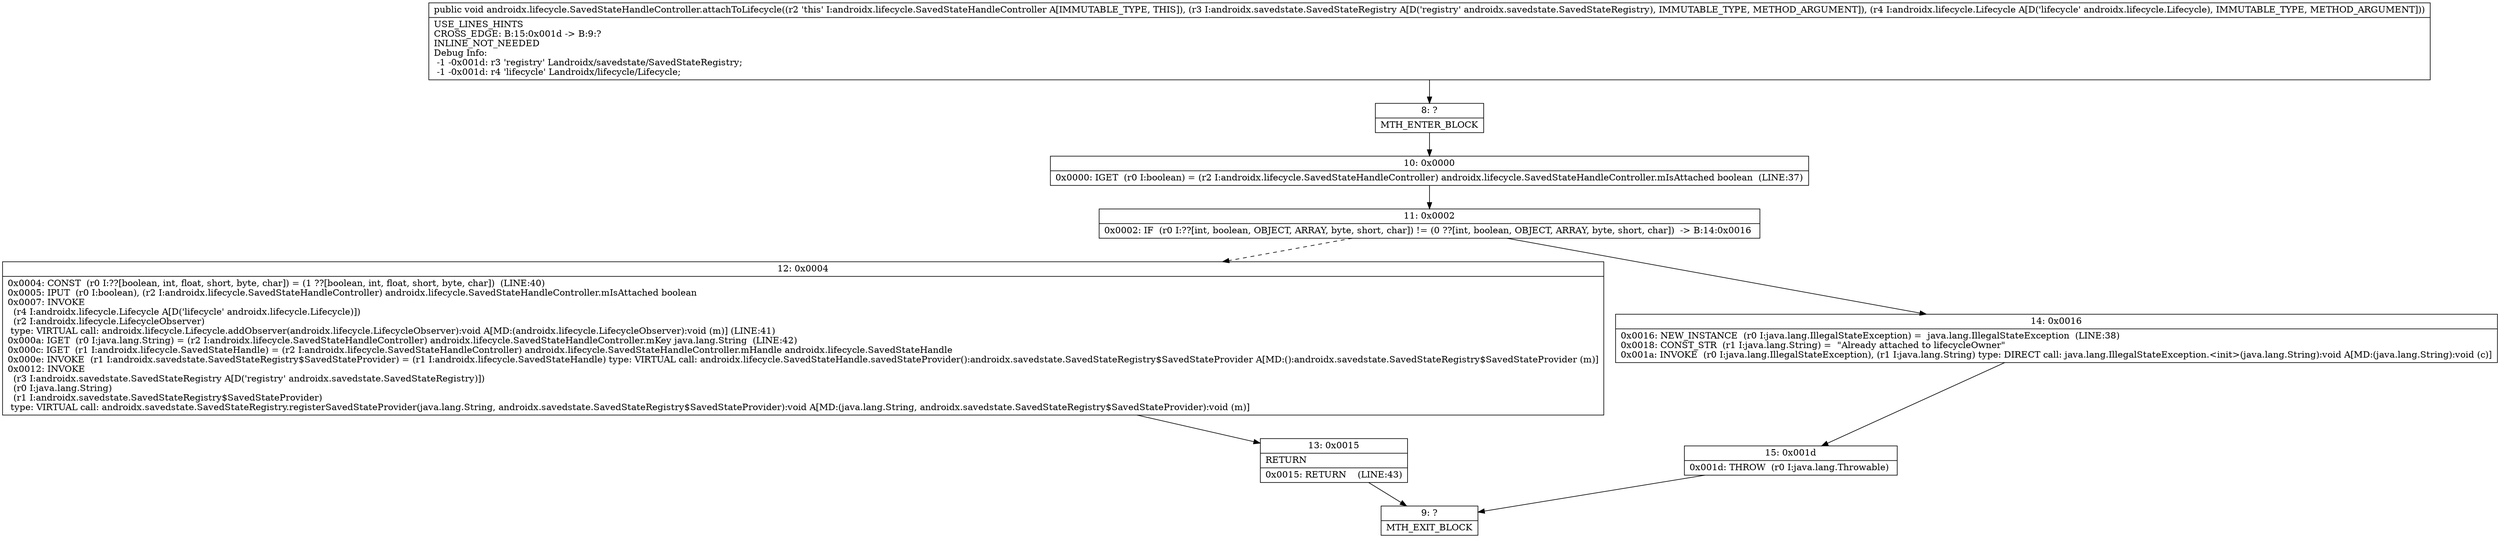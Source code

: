 digraph "CFG forandroidx.lifecycle.SavedStateHandleController.attachToLifecycle(Landroidx\/savedstate\/SavedStateRegistry;Landroidx\/lifecycle\/Lifecycle;)V" {
Node_8 [shape=record,label="{8\:\ ?|MTH_ENTER_BLOCK\l}"];
Node_10 [shape=record,label="{10\:\ 0x0000|0x0000: IGET  (r0 I:boolean) = (r2 I:androidx.lifecycle.SavedStateHandleController) androidx.lifecycle.SavedStateHandleController.mIsAttached boolean  (LINE:37)\l}"];
Node_11 [shape=record,label="{11\:\ 0x0002|0x0002: IF  (r0 I:??[int, boolean, OBJECT, ARRAY, byte, short, char]) != (0 ??[int, boolean, OBJECT, ARRAY, byte, short, char])  \-\> B:14:0x0016 \l}"];
Node_12 [shape=record,label="{12\:\ 0x0004|0x0004: CONST  (r0 I:??[boolean, int, float, short, byte, char]) = (1 ??[boolean, int, float, short, byte, char])  (LINE:40)\l0x0005: IPUT  (r0 I:boolean), (r2 I:androidx.lifecycle.SavedStateHandleController) androidx.lifecycle.SavedStateHandleController.mIsAttached boolean \l0x0007: INVOKE  \l  (r4 I:androidx.lifecycle.Lifecycle A[D('lifecycle' androidx.lifecycle.Lifecycle)])\l  (r2 I:androidx.lifecycle.LifecycleObserver)\l type: VIRTUAL call: androidx.lifecycle.Lifecycle.addObserver(androidx.lifecycle.LifecycleObserver):void A[MD:(androidx.lifecycle.LifecycleObserver):void (m)] (LINE:41)\l0x000a: IGET  (r0 I:java.lang.String) = (r2 I:androidx.lifecycle.SavedStateHandleController) androidx.lifecycle.SavedStateHandleController.mKey java.lang.String  (LINE:42)\l0x000c: IGET  (r1 I:androidx.lifecycle.SavedStateHandle) = (r2 I:androidx.lifecycle.SavedStateHandleController) androidx.lifecycle.SavedStateHandleController.mHandle androidx.lifecycle.SavedStateHandle \l0x000e: INVOKE  (r1 I:androidx.savedstate.SavedStateRegistry$SavedStateProvider) = (r1 I:androidx.lifecycle.SavedStateHandle) type: VIRTUAL call: androidx.lifecycle.SavedStateHandle.savedStateProvider():androidx.savedstate.SavedStateRegistry$SavedStateProvider A[MD:():androidx.savedstate.SavedStateRegistry$SavedStateProvider (m)]\l0x0012: INVOKE  \l  (r3 I:androidx.savedstate.SavedStateRegistry A[D('registry' androidx.savedstate.SavedStateRegistry)])\l  (r0 I:java.lang.String)\l  (r1 I:androidx.savedstate.SavedStateRegistry$SavedStateProvider)\l type: VIRTUAL call: androidx.savedstate.SavedStateRegistry.registerSavedStateProvider(java.lang.String, androidx.savedstate.SavedStateRegistry$SavedStateProvider):void A[MD:(java.lang.String, androidx.savedstate.SavedStateRegistry$SavedStateProvider):void (m)]\l}"];
Node_13 [shape=record,label="{13\:\ 0x0015|RETURN\l|0x0015: RETURN    (LINE:43)\l}"];
Node_9 [shape=record,label="{9\:\ ?|MTH_EXIT_BLOCK\l}"];
Node_14 [shape=record,label="{14\:\ 0x0016|0x0016: NEW_INSTANCE  (r0 I:java.lang.IllegalStateException) =  java.lang.IllegalStateException  (LINE:38)\l0x0018: CONST_STR  (r1 I:java.lang.String) =  \"Already attached to lifecycleOwner\" \l0x001a: INVOKE  (r0 I:java.lang.IllegalStateException), (r1 I:java.lang.String) type: DIRECT call: java.lang.IllegalStateException.\<init\>(java.lang.String):void A[MD:(java.lang.String):void (c)]\l}"];
Node_15 [shape=record,label="{15\:\ 0x001d|0x001d: THROW  (r0 I:java.lang.Throwable) \l}"];
MethodNode[shape=record,label="{public void androidx.lifecycle.SavedStateHandleController.attachToLifecycle((r2 'this' I:androidx.lifecycle.SavedStateHandleController A[IMMUTABLE_TYPE, THIS]), (r3 I:androidx.savedstate.SavedStateRegistry A[D('registry' androidx.savedstate.SavedStateRegistry), IMMUTABLE_TYPE, METHOD_ARGUMENT]), (r4 I:androidx.lifecycle.Lifecycle A[D('lifecycle' androidx.lifecycle.Lifecycle), IMMUTABLE_TYPE, METHOD_ARGUMENT]))  | USE_LINES_HINTS\lCROSS_EDGE: B:15:0x001d \-\> B:9:?\lINLINE_NOT_NEEDED\lDebug Info:\l  \-1 \-0x001d: r3 'registry' Landroidx\/savedstate\/SavedStateRegistry;\l  \-1 \-0x001d: r4 'lifecycle' Landroidx\/lifecycle\/Lifecycle;\l}"];
MethodNode -> Node_8;Node_8 -> Node_10;
Node_10 -> Node_11;
Node_11 -> Node_12[style=dashed];
Node_11 -> Node_14;
Node_12 -> Node_13;
Node_13 -> Node_9;
Node_14 -> Node_15;
Node_15 -> Node_9;
}

